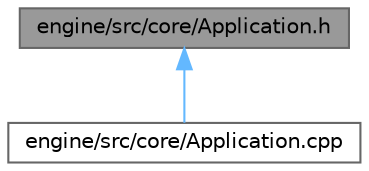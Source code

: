 digraph "engine/src/core/Application.h"
{
 // LATEX_PDF_SIZE
  bgcolor="transparent";
  edge [fontname=Helvetica,fontsize=10,labelfontname=Helvetica,labelfontsize=10];
  node [fontname=Helvetica,fontsize=10,shape=box,height=0.2,width=0.4];
  Node1 [id="Node000001",label="engine/src/core/Application.h",height=0.2,width=0.4,color="gray40", fillcolor="grey60", style="filled", fontcolor="black",tooltip="Header file for the Application class."];
  Node1 -> Node2 [id="edge1_Node000001_Node000002",dir="back",color="steelblue1",style="solid",tooltip=" "];
  Node2 [id="Node000002",label="engine/src/core/Application.cpp",height=0.2,width=0.4,color="grey40", fillcolor="white", style="filled",URL="$d0/d42/_application_8cpp.html",tooltip="Implementation of the Application class."];
}
